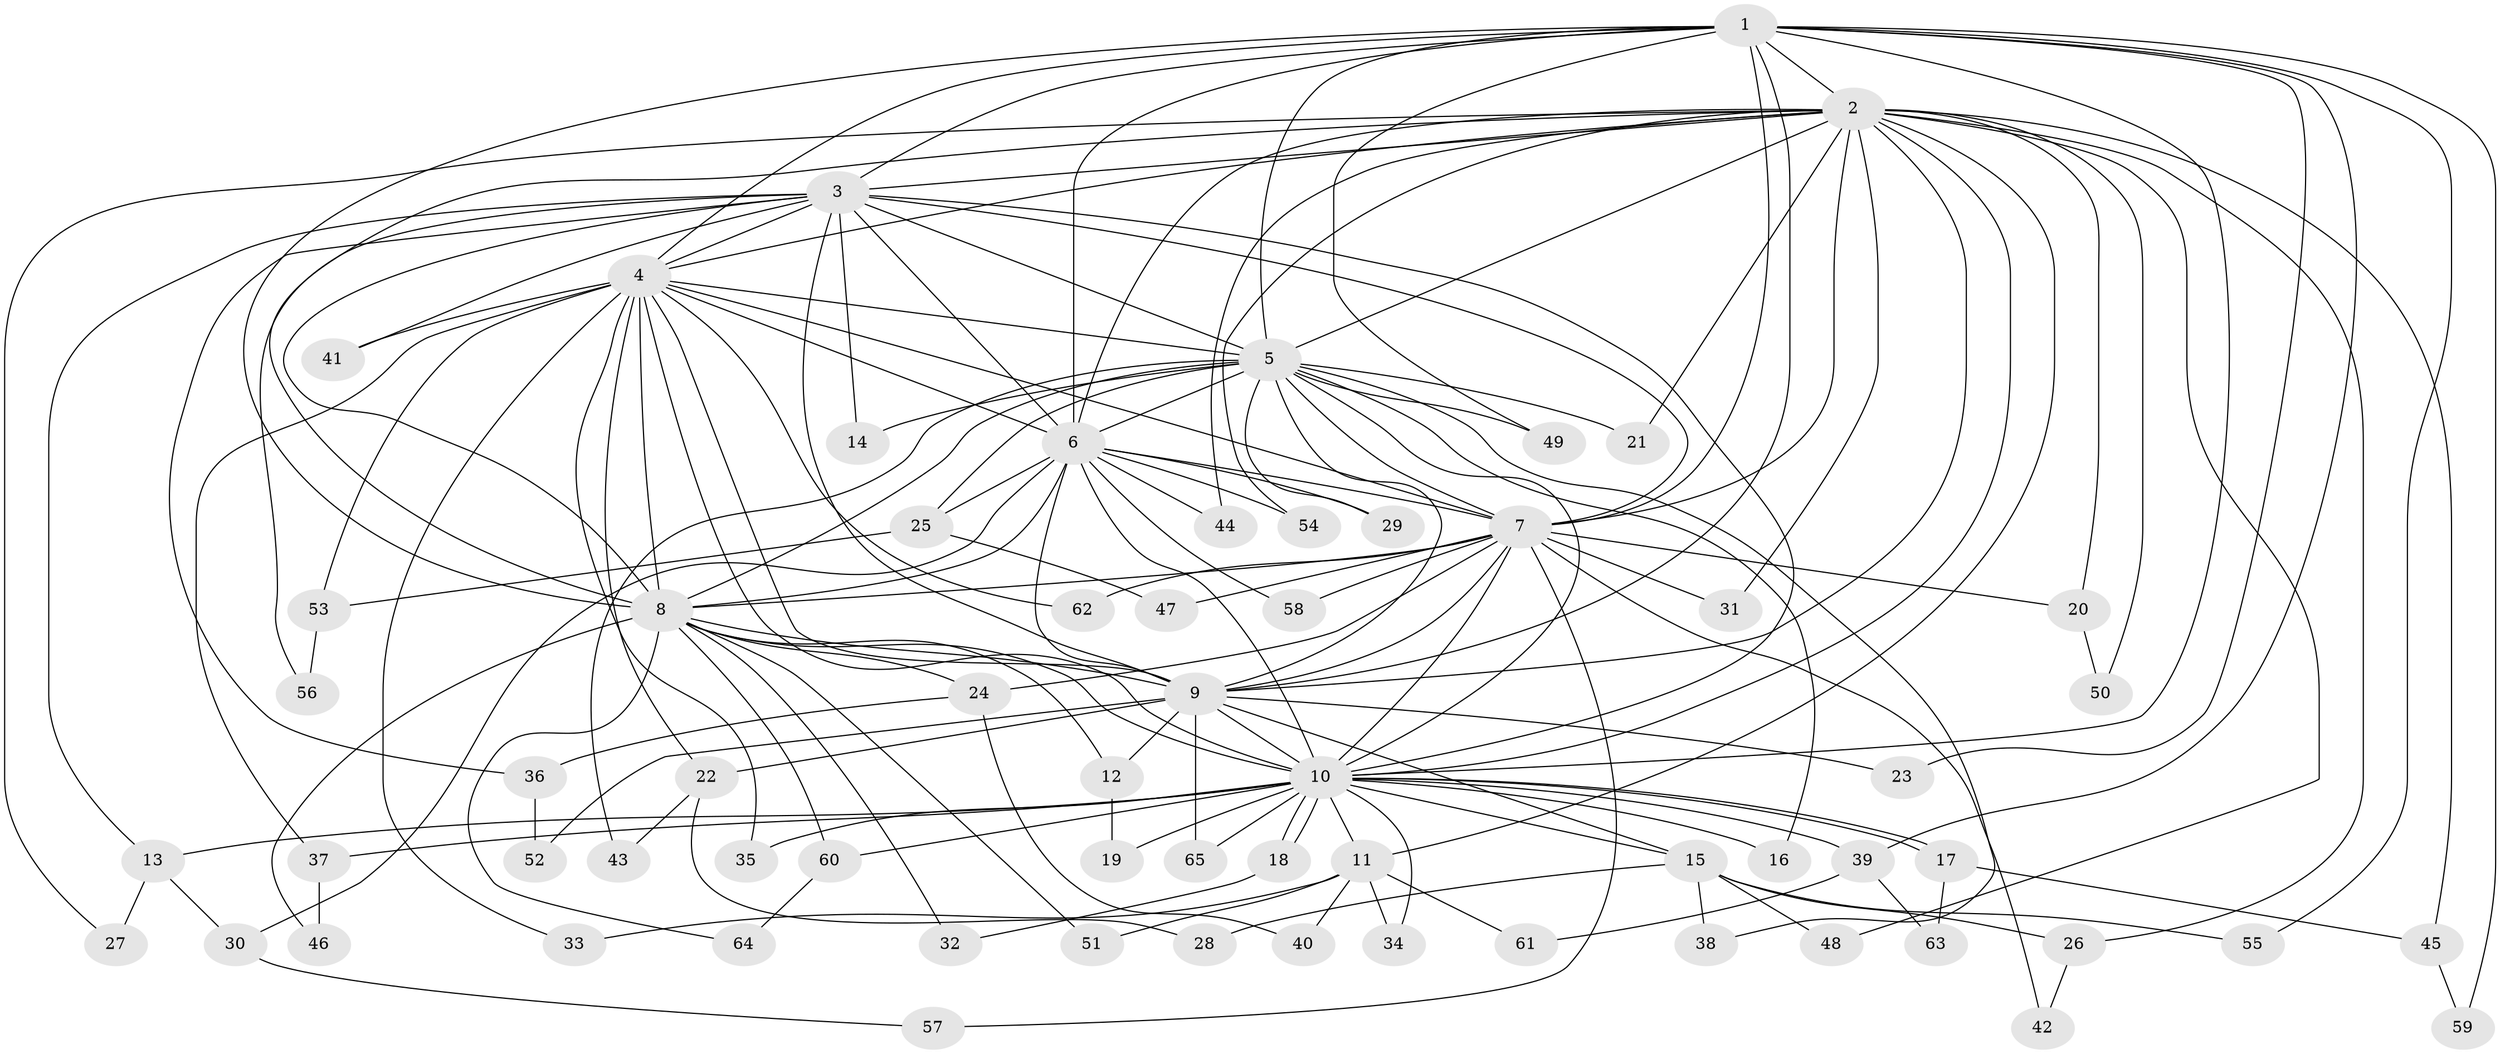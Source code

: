 // Generated by graph-tools (version 1.1) at 2025/25/03/09/25 03:25:48]
// undirected, 65 vertices, 155 edges
graph export_dot {
graph [start="1"]
  node [color=gray90,style=filled];
  1;
  2;
  3;
  4;
  5;
  6;
  7;
  8;
  9;
  10;
  11;
  12;
  13;
  14;
  15;
  16;
  17;
  18;
  19;
  20;
  21;
  22;
  23;
  24;
  25;
  26;
  27;
  28;
  29;
  30;
  31;
  32;
  33;
  34;
  35;
  36;
  37;
  38;
  39;
  40;
  41;
  42;
  43;
  44;
  45;
  46;
  47;
  48;
  49;
  50;
  51;
  52;
  53;
  54;
  55;
  56;
  57;
  58;
  59;
  60;
  61;
  62;
  63;
  64;
  65;
  1 -- 2;
  1 -- 3;
  1 -- 4;
  1 -- 5;
  1 -- 6;
  1 -- 7;
  1 -- 8;
  1 -- 9;
  1 -- 10;
  1 -- 23;
  1 -- 39;
  1 -- 49;
  1 -- 55;
  1 -- 59;
  2 -- 3;
  2 -- 4;
  2 -- 5;
  2 -- 6;
  2 -- 7;
  2 -- 8;
  2 -- 9;
  2 -- 10;
  2 -- 11;
  2 -- 20;
  2 -- 21;
  2 -- 26;
  2 -- 27;
  2 -- 31;
  2 -- 44;
  2 -- 45;
  2 -- 48;
  2 -- 50;
  2 -- 54;
  3 -- 4;
  3 -- 5;
  3 -- 6;
  3 -- 7;
  3 -- 8;
  3 -- 9;
  3 -- 10;
  3 -- 13;
  3 -- 14;
  3 -- 36;
  3 -- 41;
  3 -- 56;
  4 -- 5;
  4 -- 6;
  4 -- 7;
  4 -- 8;
  4 -- 9;
  4 -- 10;
  4 -- 22;
  4 -- 33;
  4 -- 35;
  4 -- 37;
  4 -- 41;
  4 -- 53;
  4 -- 62;
  5 -- 6;
  5 -- 7;
  5 -- 8;
  5 -- 9;
  5 -- 10;
  5 -- 14;
  5 -- 16;
  5 -- 21;
  5 -- 25;
  5 -- 29;
  5 -- 38;
  5 -- 43;
  5 -- 49;
  6 -- 7;
  6 -- 8;
  6 -- 9;
  6 -- 10;
  6 -- 25;
  6 -- 29;
  6 -- 30;
  6 -- 44;
  6 -- 54;
  6 -- 58;
  7 -- 8;
  7 -- 9;
  7 -- 10;
  7 -- 20;
  7 -- 24;
  7 -- 31;
  7 -- 42;
  7 -- 47;
  7 -- 57;
  7 -- 58;
  7 -- 62;
  8 -- 9;
  8 -- 10;
  8 -- 12;
  8 -- 24;
  8 -- 32;
  8 -- 46;
  8 -- 51;
  8 -- 60;
  8 -- 64;
  9 -- 10;
  9 -- 12;
  9 -- 15;
  9 -- 22;
  9 -- 23;
  9 -- 52;
  9 -- 65;
  10 -- 11;
  10 -- 13;
  10 -- 15;
  10 -- 16;
  10 -- 17;
  10 -- 17;
  10 -- 18;
  10 -- 18;
  10 -- 19;
  10 -- 34;
  10 -- 35;
  10 -- 37;
  10 -- 39;
  10 -- 60;
  10 -- 65;
  11 -- 33;
  11 -- 34;
  11 -- 40;
  11 -- 51;
  11 -- 61;
  12 -- 19;
  13 -- 27;
  13 -- 30;
  15 -- 26;
  15 -- 28;
  15 -- 38;
  15 -- 48;
  15 -- 55;
  17 -- 45;
  17 -- 63;
  18 -- 32;
  20 -- 50;
  22 -- 28;
  22 -- 43;
  24 -- 36;
  24 -- 40;
  25 -- 47;
  25 -- 53;
  26 -- 42;
  30 -- 57;
  36 -- 52;
  37 -- 46;
  39 -- 61;
  39 -- 63;
  45 -- 59;
  53 -- 56;
  60 -- 64;
}
